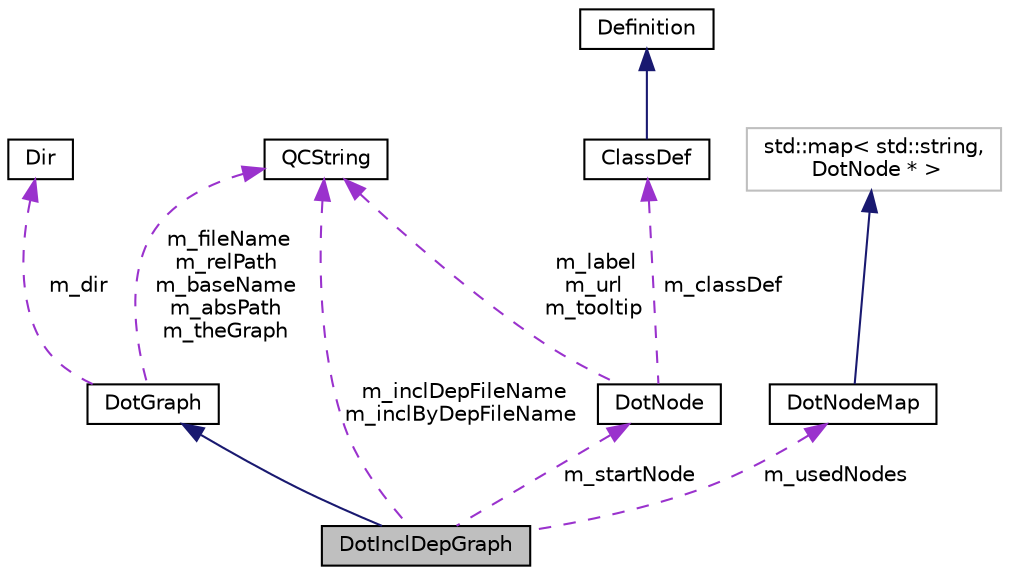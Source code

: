 digraph "DotInclDepGraph"
{
 // INTERACTIVE_SVG=YES
 // LATEX_PDF_SIZE
  edge [fontname="Helvetica",fontsize="10",labelfontname="Helvetica",labelfontsize="10"];
  node [fontname="Helvetica",fontsize="10",shape=record];
  Node1 [label="DotInclDepGraph",height=0.2,width=0.4,color="black", fillcolor="grey75", style="filled", fontcolor="black",tooltip="Representation of an include dependency graph"];
  Node2 -> Node1 [dir="back",color="midnightblue",fontsize="10",style="solid",fontname="Helvetica"];
  Node2 [label="DotGraph",height=0.2,width=0.4,color="black", fillcolor="white", style="filled",URL="$d0/d32/class_dot_graph.html",tooltip="A dot graph"];
  Node3 -> Node2 [dir="back",color="darkorchid3",fontsize="10",style="dashed",label=" m_fileName\nm_relPath\nm_baseName\nm_absPath\nm_theGraph" ,fontname="Helvetica"];
  Node3 [label="QCString",height=0.2,width=0.4,color="black", fillcolor="white", style="filled",URL="$d9/d45/class_q_c_string.html",tooltip="This is an alternative implementation of QCString."];
  Node4 -> Node2 [dir="back",color="darkorchid3",fontsize="10",style="dashed",label=" m_dir" ,fontname="Helvetica"];
  Node4 [label="Dir",height=0.2,width=0.4,color="black", fillcolor="white", style="filled",URL="$d2/dc2/class_dir.html",tooltip="Class representing a directory in the file system"];
  Node3 -> Node1 [dir="back",color="darkorchid3",fontsize="10",style="dashed",label=" m_inclDepFileName\nm_inclByDepFileName" ,fontname="Helvetica"];
  Node5 -> Node1 [dir="back",color="darkorchid3",fontsize="10",style="dashed",label=" m_startNode" ,fontname="Helvetica"];
  Node5 [label="DotNode",height=0.2,width=0.4,color="black", fillcolor="white", style="filled",URL="$dd/d7e/class_dot_node.html",tooltip="A node in a dot graph"];
  Node3 -> Node5 [dir="back",color="darkorchid3",fontsize="10",style="dashed",label=" m_label\nm_url\nm_tooltip" ,fontname="Helvetica"];
  Node6 -> Node5 [dir="back",color="darkorchid3",fontsize="10",style="dashed",label=" m_classDef" ,fontname="Helvetica"];
  Node6 [label="ClassDef",height=0.2,width=0.4,color="black", fillcolor="white", style="filled",URL="$d1/dcf/class_class_def.html",tooltip="A abstract class representing of a compound symbol."];
  Node7 -> Node6 [dir="back",color="midnightblue",fontsize="10",style="solid",fontname="Helvetica"];
  Node7 [label="Definition",height=0.2,width=0.4,color="black", fillcolor="white", style="filled",URL="$d5/dcc/class_definition.html",tooltip="The common base class of all entity definitions found in the sources."];
  Node8 -> Node1 [dir="back",color="darkorchid3",fontsize="10",style="dashed",label=" m_usedNodes" ,fontname="Helvetica"];
  Node8 [label="DotNodeMap",height=0.2,width=0.4,color="black", fillcolor="white", style="filled",URL="$d6/dbb/class_dot_node_map.html",tooltip=" "];
  Node9 -> Node8 [dir="back",color="midnightblue",fontsize="10",style="solid",fontname="Helvetica"];
  Node9 [label="std::map\< std::string,\l DotNode * \>",height=0.2,width=0.4,color="grey75", fillcolor="white", style="filled",tooltip=" "];
}

